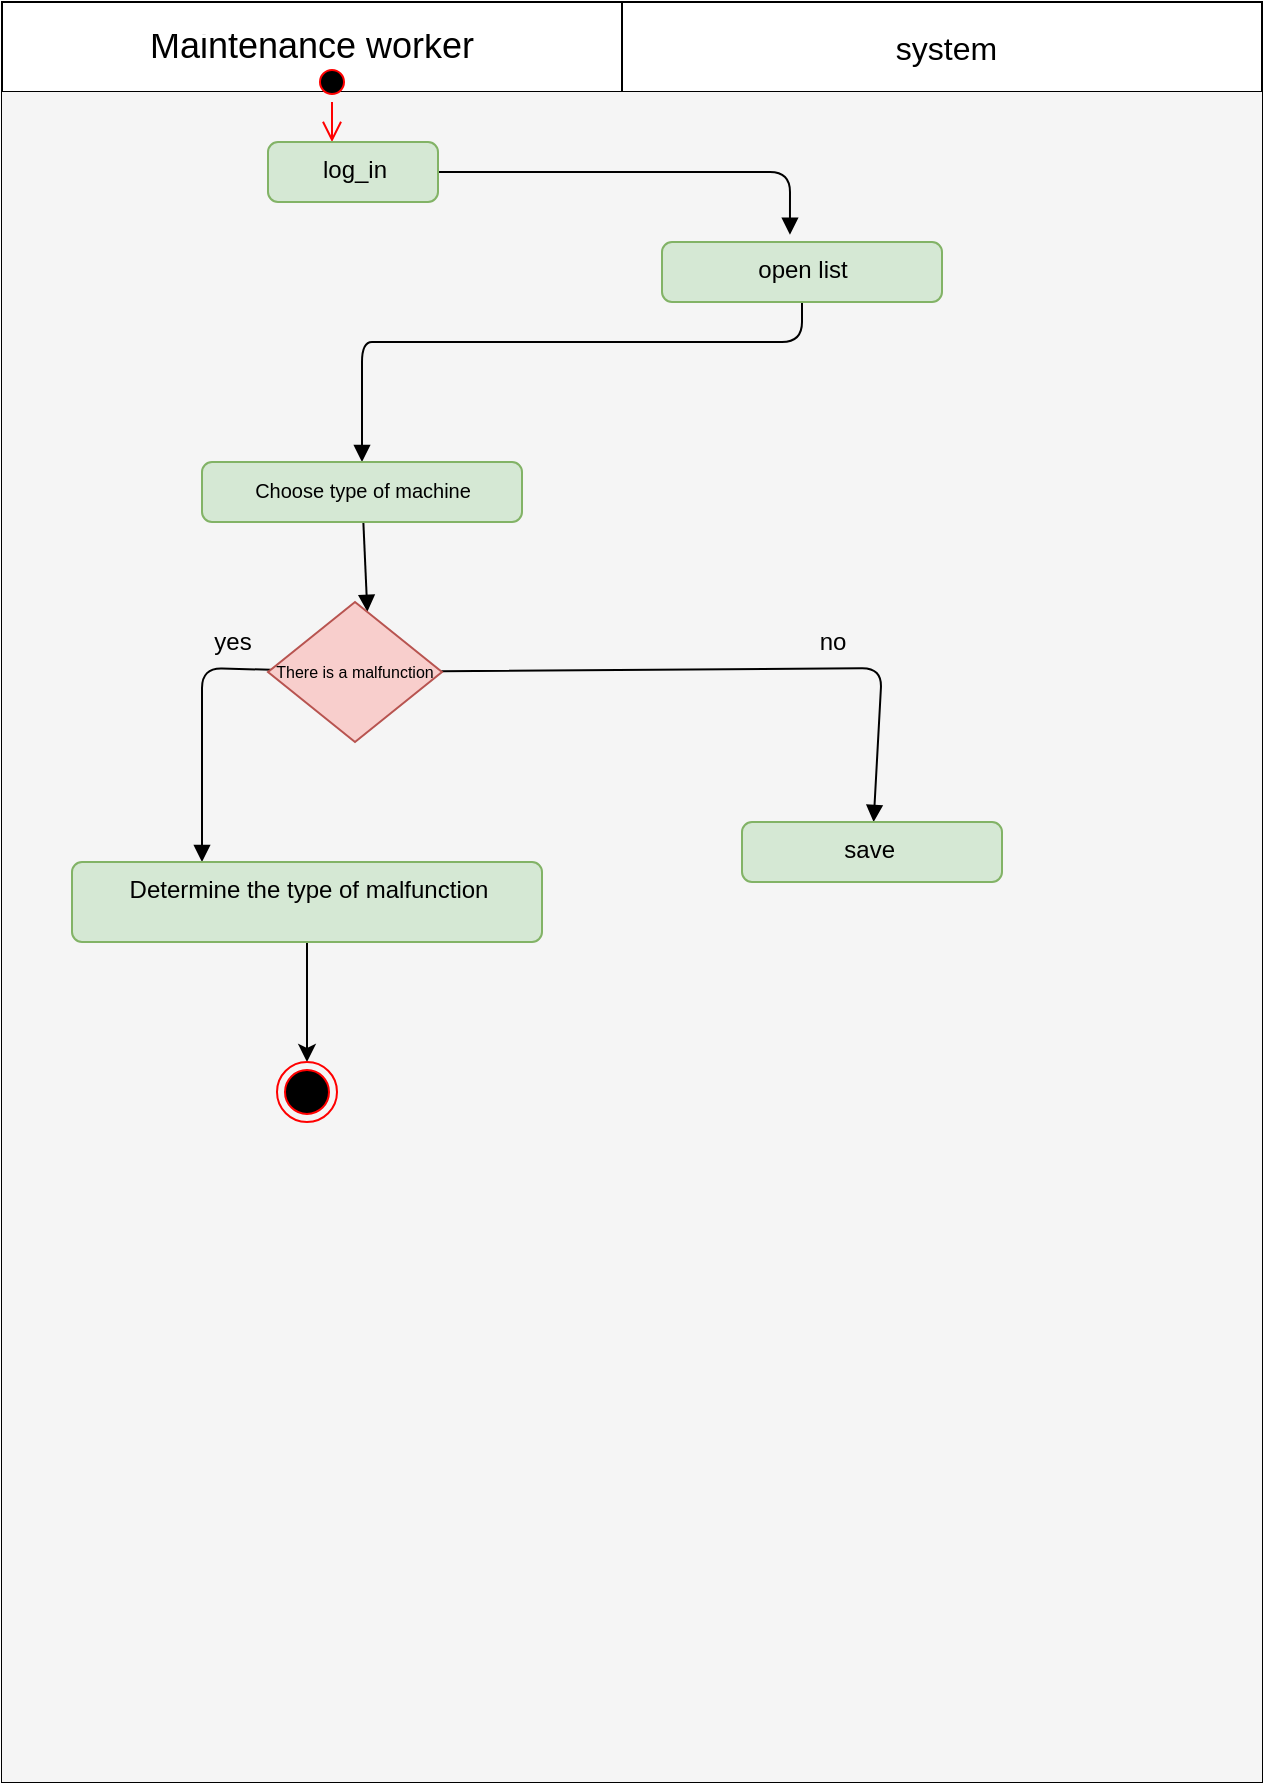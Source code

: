 <mxfile version="13.9.9" type="device"><diagram id="7e6M1kxlnrnuSbcGgP34" name="Page-1"><mxGraphModel dx="588" dy="341" grid="1" gridSize="10" guides="1" tooltips="1" connect="1" arrows="1" fold="1" page="1" pageScale="1" pageWidth="850" pageHeight="1100" math="0" shadow="0"><root><mxCell id="0"/><mxCell id="1" parent="0"/><mxCell id="-lUHZ-a6oC0O6JmgaxLM-1" value="" style="shape=table;html=1;whiteSpace=wrap;startSize=0;container=1;collapsible=0;childLayout=tableLayout;" vertex="1" parent="1"><mxGeometry x="250" y="450" width="630" height="890" as="geometry"/></mxCell><mxCell id="-lUHZ-a6oC0O6JmgaxLM-2" value="" style="shape=partialRectangle;html=1;whiteSpace=wrap;collapsible=0;dropTarget=0;pointerEvents=0;fillColor=none;top=0;left=0;bottom=0;right=0;points=[[0,0.5],[1,0.5]];portConstraint=eastwest;" vertex="1" parent="-lUHZ-a6oC0O6JmgaxLM-1"><mxGeometry width="630" height="45" as="geometry"/></mxCell><mxCell id="-lUHZ-a6oC0O6JmgaxLM-3" value="&lt;span style=&quot;line-height: 115% ; font-family: &amp;#34;arial&amp;#34; , sans-serif&quot;&gt;&lt;font style=&quot;font-size: 18px&quot;&gt;Maintenance worker&lt;/font&gt;&lt;/span&gt;" style="shape=partialRectangle;html=1;whiteSpace=wrap;connectable=0;overflow=hidden;fillColor=none;top=0;left=0;bottom=0;right=0;" vertex="1" parent="-lUHZ-a6oC0O6JmgaxLM-2"><mxGeometry width="310" height="45" as="geometry"/></mxCell><mxCell id="-lUHZ-a6oC0O6JmgaxLM-4" value="&lt;span style=&quot;font-family: &amp;#34;arial&amp;#34; , sans-serif&quot;&gt;&lt;font style=&quot;font-size: 16px&quot;&gt;&amp;nbsp;system&lt;/font&gt;&lt;/span&gt;" style="shape=partialRectangle;html=1;whiteSpace=wrap;connectable=0;overflow=hidden;fillColor=none;top=0;left=0;bottom=0;right=0;" vertex="1" parent="-lUHZ-a6oC0O6JmgaxLM-2"><mxGeometry x="310" width="320" height="45" as="geometry"/></mxCell><mxCell id="-lUHZ-a6oC0O6JmgaxLM-5" value="" style="shape=partialRectangle;html=1;whiteSpace=wrap;collapsible=0;dropTarget=0;pointerEvents=0;fillColor=none;top=0;left=0;bottom=0;right=0;points=[[0,0.5],[1,0.5]];portConstraint=eastwest;" vertex="1" parent="-lUHZ-a6oC0O6JmgaxLM-1"><mxGeometry y="45" width="630" height="845" as="geometry"/></mxCell><mxCell id="-lUHZ-a6oC0O6JmgaxLM-6" value="" style="shape=partialRectangle;html=1;whiteSpace=wrap;connectable=0;overflow=hidden;fillColor=#f5f5f5;top=0;left=0;bottom=0;right=0;strokeColor=#666666;fontColor=#333333;" vertex="1" parent="-lUHZ-a6oC0O6JmgaxLM-5"><mxGeometry width="310" height="845" as="geometry"/></mxCell><mxCell id="-lUHZ-a6oC0O6JmgaxLM-7" value="" style="shape=partialRectangle;html=1;whiteSpace=wrap;connectable=0;overflow=hidden;fillColor=#f5f5f5;top=0;left=0;bottom=0;right=0;strokeColor=#666666;fontColor=#333333;" vertex="1" parent="-lUHZ-a6oC0O6JmgaxLM-5"><mxGeometry x="310" width="320" height="845" as="geometry"/></mxCell><mxCell id="-lUHZ-a6oC0O6JmgaxLM-8" value="" style="ellipse;html=1;shape=startState;fillColor=#000000;strokeColor=#ff0000;" vertex="1" parent="1"><mxGeometry x="405" y="480" width="20" height="20" as="geometry"/></mxCell><mxCell id="-lUHZ-a6oC0O6JmgaxLM-9" value="" style="edgeStyle=orthogonalEdgeStyle;html=1;verticalAlign=bottom;endArrow=open;endSize=8;strokeColor=#ff0000;" edge="1" parent="1" source="-lUHZ-a6oC0O6JmgaxLM-8"><mxGeometry relative="1" as="geometry"><mxPoint x="415" y="520" as="targetPoint"/><Array as="points"><mxPoint x="415" y="520"/><mxPoint x="415" y="520"/></Array></mxGeometry></mxCell><mxCell id="-lUHZ-a6oC0O6JmgaxLM-10" style="edgeStyle=none;orthogonalLoop=1;jettySize=auto;html=1;entryX=0.457;entryY=-0.122;entryDx=0;entryDy=0;entryPerimeter=0;endArrow=block;" edge="1" parent="1" source="-lUHZ-a6oC0O6JmgaxLM-11" target="-lUHZ-a6oC0O6JmgaxLM-13"><mxGeometry relative="1" as="geometry"><Array as="points"><mxPoint x="644" y="535"/></Array></mxGeometry></mxCell><mxCell id="-lUHZ-a6oC0O6JmgaxLM-11" value="log_in" style="html=1;align=center;verticalAlign=top;rounded=1;absoluteArcSize=1;arcSize=10;dashed=0;fillColor=#d5e8d4;strokeColor=#82b366;" vertex="1" parent="1"><mxGeometry x="383" y="520" width="85" height="30" as="geometry"/></mxCell><mxCell id="-lUHZ-a6oC0O6JmgaxLM-12" style="edgeStyle=none;orthogonalLoop=1;jettySize=auto;html=1;entryX=0.5;entryY=0;entryDx=0;entryDy=0;endArrow=block;" edge="1" parent="1" source="-lUHZ-a6oC0O6JmgaxLM-13" target="-lUHZ-a6oC0O6JmgaxLM-15"><mxGeometry relative="1" as="geometry"><Array as="points"><mxPoint x="650" y="620"/><mxPoint x="620" y="620"/><mxPoint x="450" y="620"/><mxPoint x="430" y="620"/></Array></mxGeometry></mxCell><mxCell id="-lUHZ-a6oC0O6JmgaxLM-13" value="open list" style="html=1;align=center;verticalAlign=top;rounded=1;absoluteArcSize=1;arcSize=10;dashed=0;fillColor=#d5e8d4;strokeColor=#82b366;" vertex="1" parent="1"><mxGeometry x="580" y="570" width="140" height="30" as="geometry"/></mxCell><mxCell id="-lUHZ-a6oC0O6JmgaxLM-14" style="edgeStyle=none;orthogonalLoop=1;jettySize=auto;html=1;entryX=0.571;entryY=0.07;entryDx=0;entryDy=0;entryPerimeter=0;endArrow=block;" edge="1" parent="1" source="-lUHZ-a6oC0O6JmgaxLM-15" target="-lUHZ-a6oC0O6JmgaxLM-18"><mxGeometry relative="1" as="geometry"/></mxCell><mxCell id="-lUHZ-a6oC0O6JmgaxLM-15" value="&lt;font style=&quot;font-size: 10px&quot;&gt;Choose type of machine&lt;/font&gt;" style="html=1;align=center;verticalAlign=top;rounded=1;absoluteArcSize=1;arcSize=10;dashed=0;fillColor=#d5e8d4;strokeColor=#82b366;" vertex="1" parent="1"><mxGeometry x="350" y="680" width="160" height="30" as="geometry"/></mxCell><mxCell id="-lUHZ-a6oC0O6JmgaxLM-16" style="edgeStyle=none;orthogonalLoop=1;jettySize=auto;html=1;endArrow=block;" edge="1" parent="1" source="-lUHZ-a6oC0O6JmgaxLM-18" target="-lUHZ-a6oC0O6JmgaxLM-20"><mxGeometry relative="1" as="geometry"><Array as="points"><mxPoint x="350" y="783"/><mxPoint x="350" y="880"/></Array></mxGeometry></mxCell><mxCell id="-lUHZ-a6oC0O6JmgaxLM-17" value="" style="edgeStyle=none;orthogonalLoop=1;jettySize=auto;html=1;endArrow=block;" edge="1" parent="1" source="-lUHZ-a6oC0O6JmgaxLM-18" target="-lUHZ-a6oC0O6JmgaxLM-19"><mxGeometry relative="1" as="geometry"><Array as="points"><mxPoint x="690" y="783"/></Array></mxGeometry></mxCell><mxCell id="-lUHZ-a6oC0O6JmgaxLM-18" value="There is a malfunction" style="rhombus;fillColor=#f8cecc;strokeColor=#b85450;fontSize=8;" vertex="1" parent="1"><mxGeometry x="383" y="750" width="87" height="70" as="geometry"/></mxCell><mxCell id="-lUHZ-a6oC0O6JmgaxLM-19" value="save&amp;nbsp;" style="html=1;align=center;verticalAlign=top;rounded=1;absoluteArcSize=1;arcSize=10;dashed=0;fillColor=#d5e8d4;strokeColor=#82b366;" vertex="1" parent="1"><mxGeometry x="620" y="860" width="130" height="30" as="geometry"/></mxCell><mxCell id="-lUHZ-a6oC0O6JmgaxLM-35" style="edgeStyle=orthogonalEdgeStyle;rounded=0;orthogonalLoop=1;jettySize=auto;html=1;fontSize=8;" edge="1" parent="1" source="-lUHZ-a6oC0O6JmgaxLM-20" target="-lUHZ-a6oC0O6JmgaxLM-34"><mxGeometry relative="1" as="geometry"/></mxCell><mxCell id="-lUHZ-a6oC0O6JmgaxLM-20" value="&lt;div&gt;Determine the type of malfunction&lt;br&gt;&lt;/div&gt;" style="html=1;align=center;verticalAlign=top;rounded=1;absoluteArcSize=1;arcSize=10;dashed=0;fillColor=#d5e8d4;strokeColor=#82b366;" vertex="1" parent="1"><mxGeometry x="285" y="880" width="235" height="40" as="geometry"/></mxCell><mxCell id="-lUHZ-a6oC0O6JmgaxLM-21" value="yes" style="text;html=1;align=center;verticalAlign=middle;resizable=0;points=[];autosize=1;" vertex="1" parent="1"><mxGeometry x="350" y="760" width="30" height="20" as="geometry"/></mxCell><mxCell id="-lUHZ-a6oC0O6JmgaxLM-22" value="no" style="text;html=1;align=center;verticalAlign=middle;resizable=0;points=[];autosize=1;" vertex="1" parent="1"><mxGeometry x="650" y="760" width="30" height="20" as="geometry"/></mxCell><mxCell id="-lUHZ-a6oC0O6JmgaxLM-34" value="" style="ellipse;html=1;shape=endState;fillColor=#000000;strokeColor=#ff0000;fontSize=8;" vertex="1" parent="1"><mxGeometry x="387.5" y="980" width="30" height="30" as="geometry"/></mxCell></root></mxGraphModel></diagram></mxfile>
